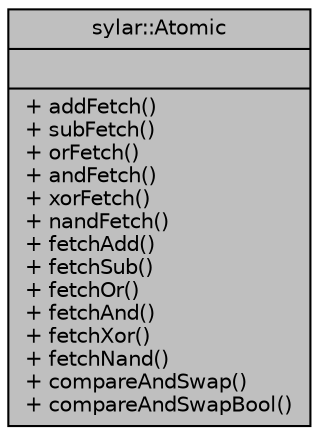 digraph "sylar::Atomic"
{
 // LATEX_PDF_SIZE
  edge [fontname="Helvetica",fontsize="10",labelfontname="Helvetica",labelfontsize="10"];
  node [fontname="Helvetica",fontsize="10",shape=record];
  Node1 [label="{sylar::Atomic\n||+ addFetch()\l+ subFetch()\l+ orFetch()\l+ andFetch()\l+ xorFetch()\l+ nandFetch()\l+ fetchAdd()\l+ fetchSub()\l+ fetchOr()\l+ fetchAnd()\l+ fetchXor()\l+ fetchNand()\l+ compareAndSwap()\l+ compareAndSwapBool()\l}",height=0.2,width=0.4,color="black", fillcolor="grey75", style="filled", fontcolor="black",tooltip=" "];
}

